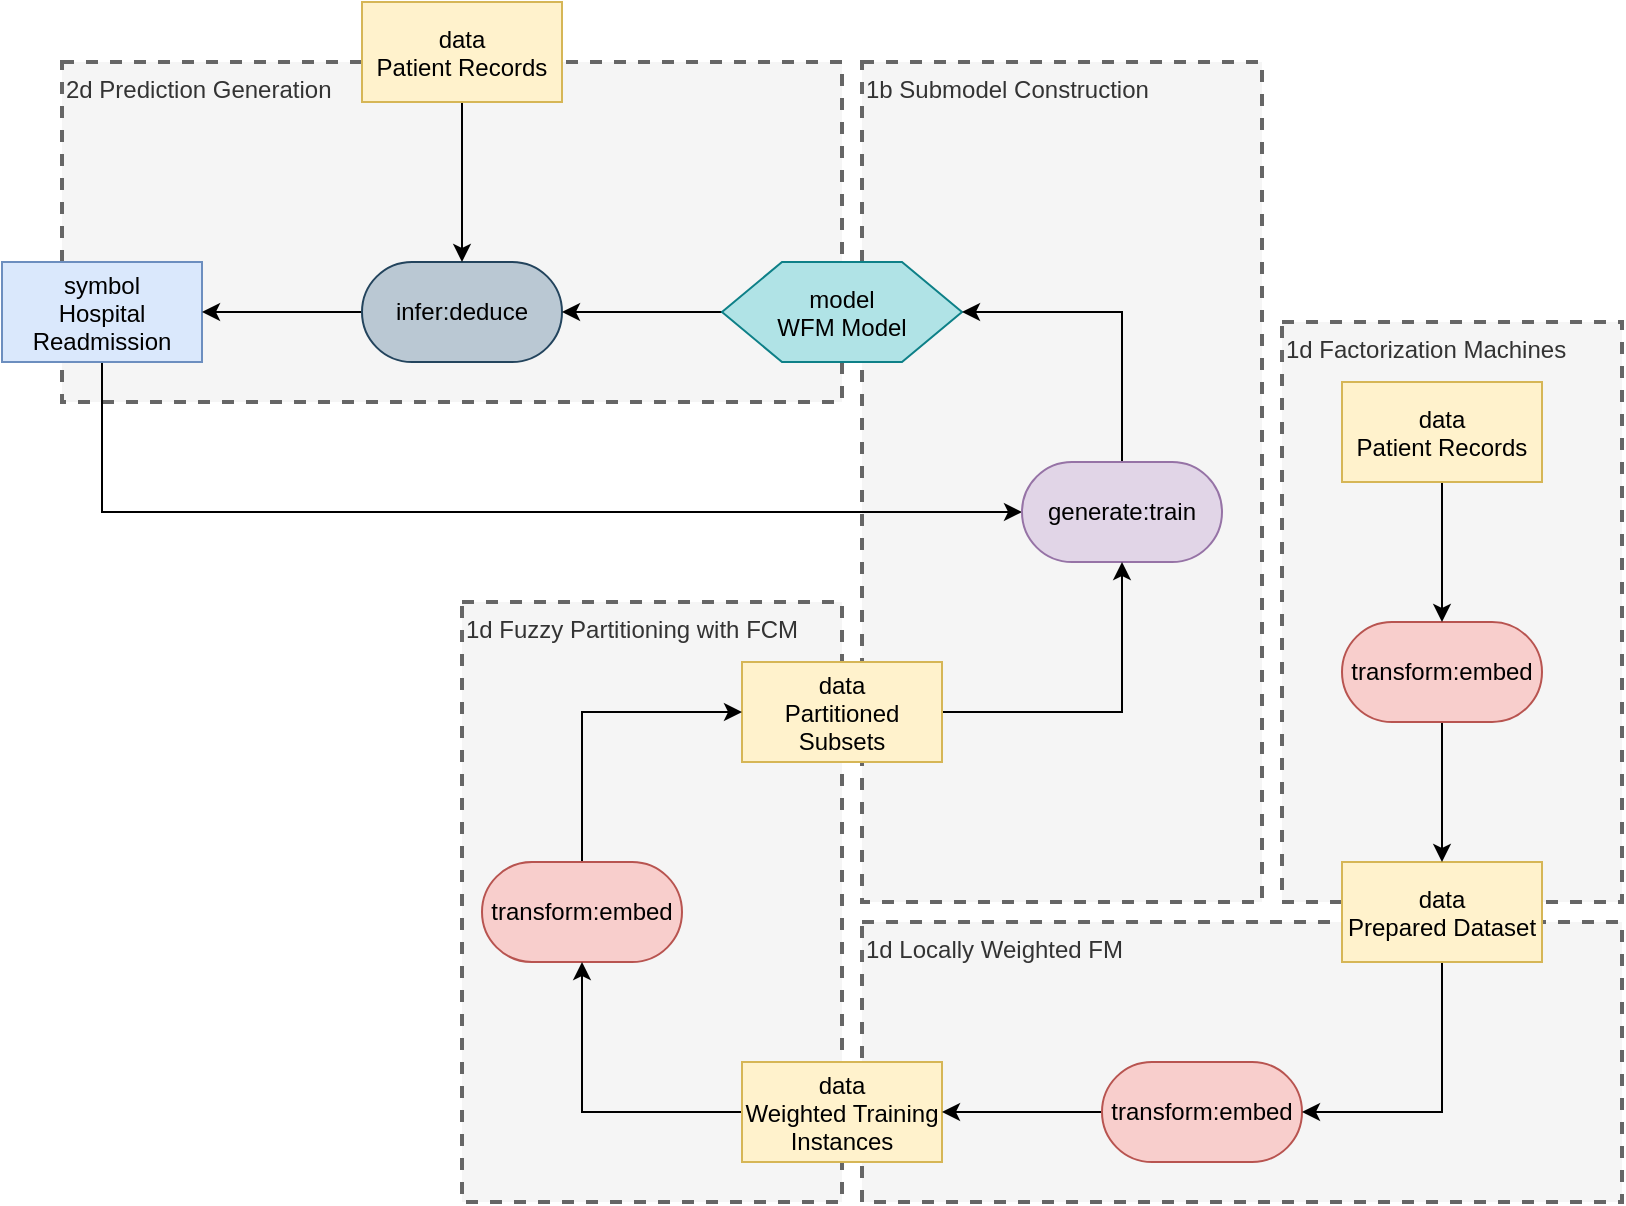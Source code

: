 <mxfile version="26.2.14">
  <diagram name="Page-1" id="5Ki1utD-ZCXWQaxvEp8R">
    <mxGraphModel dx="1426" dy="871" grid="1" gridSize="10" guides="1" tooltips="1" connect="1" arrows="1" fold="1" page="1" pageScale="1" pageWidth="3300" pageHeight="4681" math="0" shadow="0">
      <root>
        <mxCell id="0" />
        <mxCell id="1" parent="0" />
        <mxCell id="gUt50mQ2FBtieenNLn0I-33" value="1d Factorization Machines" style="text;html=1;align=left;verticalAlign=top;whiteSpace=wrap;rounded=0;dashed=1;fillColor=#f5f5f5;fontColor=#333333;strokeColor=#666666;strokeWidth=2;" name="text" vertex="1" parent="1">
          <mxGeometry x="1340" y="470" width="170" height="290" as="geometry" />
        </mxCell>
        <mxCell id="gUt50mQ2FBtieenNLn0I-30" value="1d Locally Weighted FM" style="text;html=1;align=left;verticalAlign=top;whiteSpace=wrap;rounded=0;dashed=1;fillColor=#f5f5f5;fontColor=#333333;strokeColor=#666666;strokeWidth=2;" name="text" vertex="1" parent="1">
          <mxGeometry x="1130" y="770" width="380" height="140" as="geometry" />
        </mxCell>
        <mxCell id="gUt50mQ2FBtieenNLn0I-29" value="1b Submodel Construction" style="text;html=1;align=left;verticalAlign=top;whiteSpace=wrap;rounded=0;dashed=1;fillColor=#f5f5f5;fontColor=#333333;strokeColor=#666666;strokeWidth=2;" name="text" vertex="1" parent="1">
          <mxGeometry x="1130" y="340" width="200" height="420" as="geometry" />
        </mxCell>
        <mxCell id="gUt50mQ2FBtieenNLn0I-28" value="1d Fuzzy Partitioning with FCM" style="text;html=1;align=left;verticalAlign=top;whiteSpace=wrap;rounded=0;dashed=1;fillColor=#f5f5f5;fontColor=#333333;strokeColor=#666666;strokeWidth=2;" name="text" vertex="1" parent="1">
          <mxGeometry x="930" y="610" width="190" height="300" as="geometry" />
        </mxCell>
        <mxCell id="gUt50mQ2FBtieenNLn0I-27" value="2d Prediction Generation" style="text;html=1;align=left;verticalAlign=top;whiteSpace=wrap;rounded=0;dashed=1;fillColor=#f5f5f5;fontColor=#333333;strokeColor=#666666;strokeWidth=2;" name="text" vertex="1" parent="1">
          <mxGeometry x="730" y="340" width="390" height="170" as="geometry" />
        </mxCell>
        <mxCell id="gUt50mQ2FBtieenNLn0I-10" style="edgeStyle=orthogonalEdgeStyle;rounded=0;orthogonalLoop=1;jettySize=auto;html=1;exitX=0.5;exitY=1;exitDx=0;exitDy=0;entryX=0;entryY=0.5;entryDx=0;entryDy=0;" edge="1" parent="1" source="gUt50mQ2FBtieenNLn0I-1" target="gUt50mQ2FBtieenNLn0I-8">
          <mxGeometry relative="1" as="geometry" />
        </mxCell>
        <mxCell id="gUt50mQ2FBtieenNLn0I-1" value="symbol&#xa;Hospital&#xa;Readmission" style="rectangle;fillColor=#dae8fc;strokeColor=#6c8ebf;" name="symbol" vertex="1" parent="1">
          <mxGeometry x="700" y="440" width="100" height="50" as="geometry" />
        </mxCell>
        <mxCell id="gUt50mQ2FBtieenNLn0I-3" style="edgeStyle=orthogonalEdgeStyle;rounded=0;orthogonalLoop=1;jettySize=auto;html=1;exitX=0;exitY=0.5;exitDx=0;exitDy=0;entryX=1;entryY=0.5;entryDx=0;entryDy=0;" edge="1" parent="1" source="gUt50mQ2FBtieenNLn0I-2" target="gUt50mQ2FBtieenNLn0I-1">
          <mxGeometry relative="1" as="geometry" />
        </mxCell>
        <mxCell id="gUt50mQ2FBtieenNLn0I-2" value="infer:deduce" style="rounded=1;whiteSpace=wrap;html=1;arcSize=50;fillColor=#bac8d3;strokeColor=#23445d;" name="infer:deduce" vertex="1" parent="1">
          <mxGeometry x="880" y="440" width="100" height="50" as="geometry" />
        </mxCell>
        <mxCell id="gUt50mQ2FBtieenNLn0I-5" style="edgeStyle=orthogonalEdgeStyle;rounded=0;orthogonalLoop=1;jettySize=auto;html=1;exitX=0.5;exitY=1;exitDx=0;exitDy=0;entryX=0.5;entryY=0;entryDx=0;entryDy=0;" edge="1" parent="1" source="gUt50mQ2FBtieenNLn0I-4" target="gUt50mQ2FBtieenNLn0I-2">
          <mxGeometry relative="1" as="geometry" />
        </mxCell>
        <mxCell id="gUt50mQ2FBtieenNLn0I-4" value="data&#xa;Patient Records" style="rectangle;fillColor=#fff2cc;strokeColor=#d6b656;" name="data" vertex="1" parent="1">
          <mxGeometry x="880" y="310" width="100" height="50" as="geometry" />
        </mxCell>
        <mxCell id="gUt50mQ2FBtieenNLn0I-7" style="edgeStyle=orthogonalEdgeStyle;rounded=0;orthogonalLoop=1;jettySize=auto;html=1;exitX=0;exitY=0.5;exitDx=0;exitDy=0;entryX=1;entryY=0.5;entryDx=0;entryDy=0;" edge="1" parent="1" source="gUt50mQ2FBtieenNLn0I-6" target="gUt50mQ2FBtieenNLn0I-2">
          <mxGeometry relative="1" as="geometry" />
        </mxCell>
        <mxCell id="gUt50mQ2FBtieenNLn0I-6" value="model&#xa;WFM Model" style="shape=hexagon;perimeter=hexagonPerimeter2;fillColor=#b0e3e6;strokeColor=#0e8088;" name="model" vertex="1" parent="1">
          <mxGeometry x="1060" y="440" width="120" height="50" as="geometry" />
        </mxCell>
        <mxCell id="gUt50mQ2FBtieenNLn0I-9" style="edgeStyle=orthogonalEdgeStyle;rounded=0;orthogonalLoop=1;jettySize=auto;html=1;exitX=0.5;exitY=0;exitDx=0;exitDy=0;entryX=1;entryY=0.5;entryDx=0;entryDy=0;" edge="1" parent="1" source="gUt50mQ2FBtieenNLn0I-8" target="gUt50mQ2FBtieenNLn0I-6">
          <mxGeometry relative="1" as="geometry" />
        </mxCell>
        <mxCell id="gUt50mQ2FBtieenNLn0I-8" value="generate:train" style="rounded=1;whiteSpace=wrap;html=1;arcSize=50;fillColor=#e1d5e7;strokeColor=#9673a6;" name="generate:train" vertex="1" parent="1">
          <mxGeometry x="1210" y="540" width="100" height="50" as="geometry" />
        </mxCell>
        <mxCell id="gUt50mQ2FBtieenNLn0I-13" style="edgeStyle=orthogonalEdgeStyle;rounded=0;orthogonalLoop=1;jettySize=auto;html=1;exitX=1;exitY=0.5;exitDx=0;exitDy=0;entryX=0.5;entryY=1;entryDx=0;entryDy=0;" edge="1" parent="1" source="gUt50mQ2FBtieenNLn0I-12" target="gUt50mQ2FBtieenNLn0I-8">
          <mxGeometry relative="1" as="geometry" />
        </mxCell>
        <mxCell id="gUt50mQ2FBtieenNLn0I-12" value="data&#xa;Partitioned&#xa;Subsets" style="rectangle;fillColor=#fff2cc;strokeColor=#d6b656;" name="data" vertex="1" parent="1">
          <mxGeometry x="1070" y="640" width="100" height="50" as="geometry" />
        </mxCell>
        <mxCell id="gUt50mQ2FBtieenNLn0I-15" style="edgeStyle=orthogonalEdgeStyle;rounded=0;orthogonalLoop=1;jettySize=auto;html=1;exitX=0.5;exitY=0;exitDx=0;exitDy=0;entryX=0;entryY=0.5;entryDx=0;entryDy=0;" edge="1" parent="1" source="gUt50mQ2FBtieenNLn0I-14" target="gUt50mQ2FBtieenNLn0I-12">
          <mxGeometry relative="1" as="geometry" />
        </mxCell>
        <mxCell id="gUt50mQ2FBtieenNLn0I-14" value="transform:embed" style="rounded=1;whiteSpace=wrap;html=1;arcSize=50;fillColor=#f8cecc;strokeColor=#b85450;" name="transform" vertex="1" parent="1">
          <mxGeometry x="940" y="740" width="100" height="50" as="geometry" />
        </mxCell>
        <mxCell id="gUt50mQ2FBtieenNLn0I-17" style="edgeStyle=orthogonalEdgeStyle;rounded=0;orthogonalLoop=1;jettySize=auto;html=1;exitX=0;exitY=0.5;exitDx=0;exitDy=0;entryX=0.5;entryY=1;entryDx=0;entryDy=0;" edge="1" parent="1" source="gUt50mQ2FBtieenNLn0I-16" target="gUt50mQ2FBtieenNLn0I-14">
          <mxGeometry relative="1" as="geometry" />
        </mxCell>
        <mxCell id="gUt50mQ2FBtieenNLn0I-16" value="data&#xa;Weighted Training&#xa;Instances" style="rectangle;fillColor=#fff2cc;strokeColor=#d6b656;" name="data" vertex="1" parent="1">
          <mxGeometry x="1070" y="840" width="100" height="50" as="geometry" />
        </mxCell>
        <mxCell id="gUt50mQ2FBtieenNLn0I-20" style="edgeStyle=orthogonalEdgeStyle;rounded=0;orthogonalLoop=1;jettySize=auto;html=1;exitX=0;exitY=0.5;exitDx=0;exitDy=0;entryX=1;entryY=0.5;entryDx=0;entryDy=0;" edge="1" parent="1" source="gUt50mQ2FBtieenNLn0I-19" target="gUt50mQ2FBtieenNLn0I-16">
          <mxGeometry relative="1" as="geometry" />
        </mxCell>
        <mxCell id="gUt50mQ2FBtieenNLn0I-19" value="transform:embed" style="rounded=1;whiteSpace=wrap;html=1;arcSize=50;fillColor=#f8cecc;strokeColor=#b85450;" name="transform" vertex="1" parent="1">
          <mxGeometry x="1250" y="840" width="100" height="50" as="geometry" />
        </mxCell>
        <mxCell id="gUt50mQ2FBtieenNLn0I-32" style="edgeStyle=orthogonalEdgeStyle;rounded=0;orthogonalLoop=1;jettySize=auto;html=1;exitX=0.5;exitY=1;exitDx=0;exitDy=0;entryX=1;entryY=0.5;entryDx=0;entryDy=0;" edge="1" parent="1" source="gUt50mQ2FBtieenNLn0I-21" target="gUt50mQ2FBtieenNLn0I-19">
          <mxGeometry relative="1" as="geometry" />
        </mxCell>
        <mxCell id="gUt50mQ2FBtieenNLn0I-21" value="data&#xa;Prepared Dataset" style="rectangle;fillColor=#fff2cc;strokeColor=#d6b656;" name="data" vertex="1" parent="1">
          <mxGeometry x="1370" y="740" width="100" height="50" as="geometry" />
        </mxCell>
        <mxCell id="gUt50mQ2FBtieenNLn0I-24" style="edgeStyle=orthogonalEdgeStyle;rounded=0;orthogonalLoop=1;jettySize=auto;html=1;exitX=0.5;exitY=1;exitDx=0;exitDy=0;entryX=0.5;entryY=0;entryDx=0;entryDy=0;" edge="1" parent="1" source="gUt50mQ2FBtieenNLn0I-23" target="gUt50mQ2FBtieenNLn0I-21">
          <mxGeometry relative="1" as="geometry" />
        </mxCell>
        <mxCell id="gUt50mQ2FBtieenNLn0I-23" value="transform:embed" style="rounded=1;whiteSpace=wrap;html=1;arcSize=50;fillColor=#f8cecc;strokeColor=#b85450;" name="transform" vertex="1" parent="1">
          <mxGeometry x="1370" y="620" width="100" height="50" as="geometry" />
        </mxCell>
        <mxCell id="gUt50mQ2FBtieenNLn0I-26" style="edgeStyle=orthogonalEdgeStyle;rounded=0;orthogonalLoop=1;jettySize=auto;html=1;exitX=0.5;exitY=1;exitDx=0;exitDy=0;entryX=0.5;entryY=0;entryDx=0;entryDy=0;" edge="1" parent="1" source="gUt50mQ2FBtieenNLn0I-25" target="gUt50mQ2FBtieenNLn0I-23">
          <mxGeometry relative="1" as="geometry" />
        </mxCell>
        <mxCell id="gUt50mQ2FBtieenNLn0I-25" value="data&#xa;Patient Records" style="rectangle;fillColor=#fff2cc;strokeColor=#d6b656;" name="data" vertex="1" parent="1">
          <mxGeometry x="1370" y="500" width="100" height="50" as="geometry" />
        </mxCell>
      </root>
    </mxGraphModel>
  </diagram>
</mxfile>

